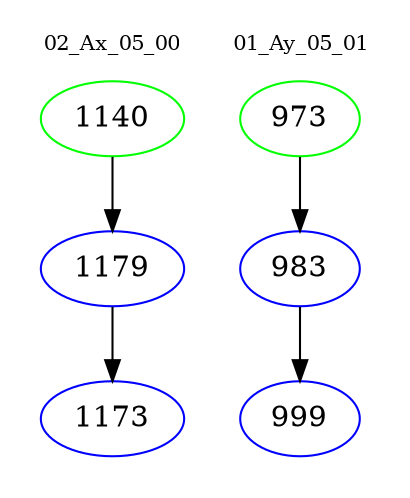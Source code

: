 digraph{
subgraph cluster_0 {
color = white
label = "02_Ax_05_00";
fontsize=10;
T0_1140 [label="1140", color="green"]
T0_1140 -> T0_1179 [color="black"]
T0_1179 [label="1179", color="blue"]
T0_1179 -> T0_1173 [color="black"]
T0_1173 [label="1173", color="blue"]
}
subgraph cluster_1 {
color = white
label = "01_Ay_05_01";
fontsize=10;
T1_973 [label="973", color="green"]
T1_973 -> T1_983 [color="black"]
T1_983 [label="983", color="blue"]
T1_983 -> T1_999 [color="black"]
T1_999 [label="999", color="blue"]
}
}
